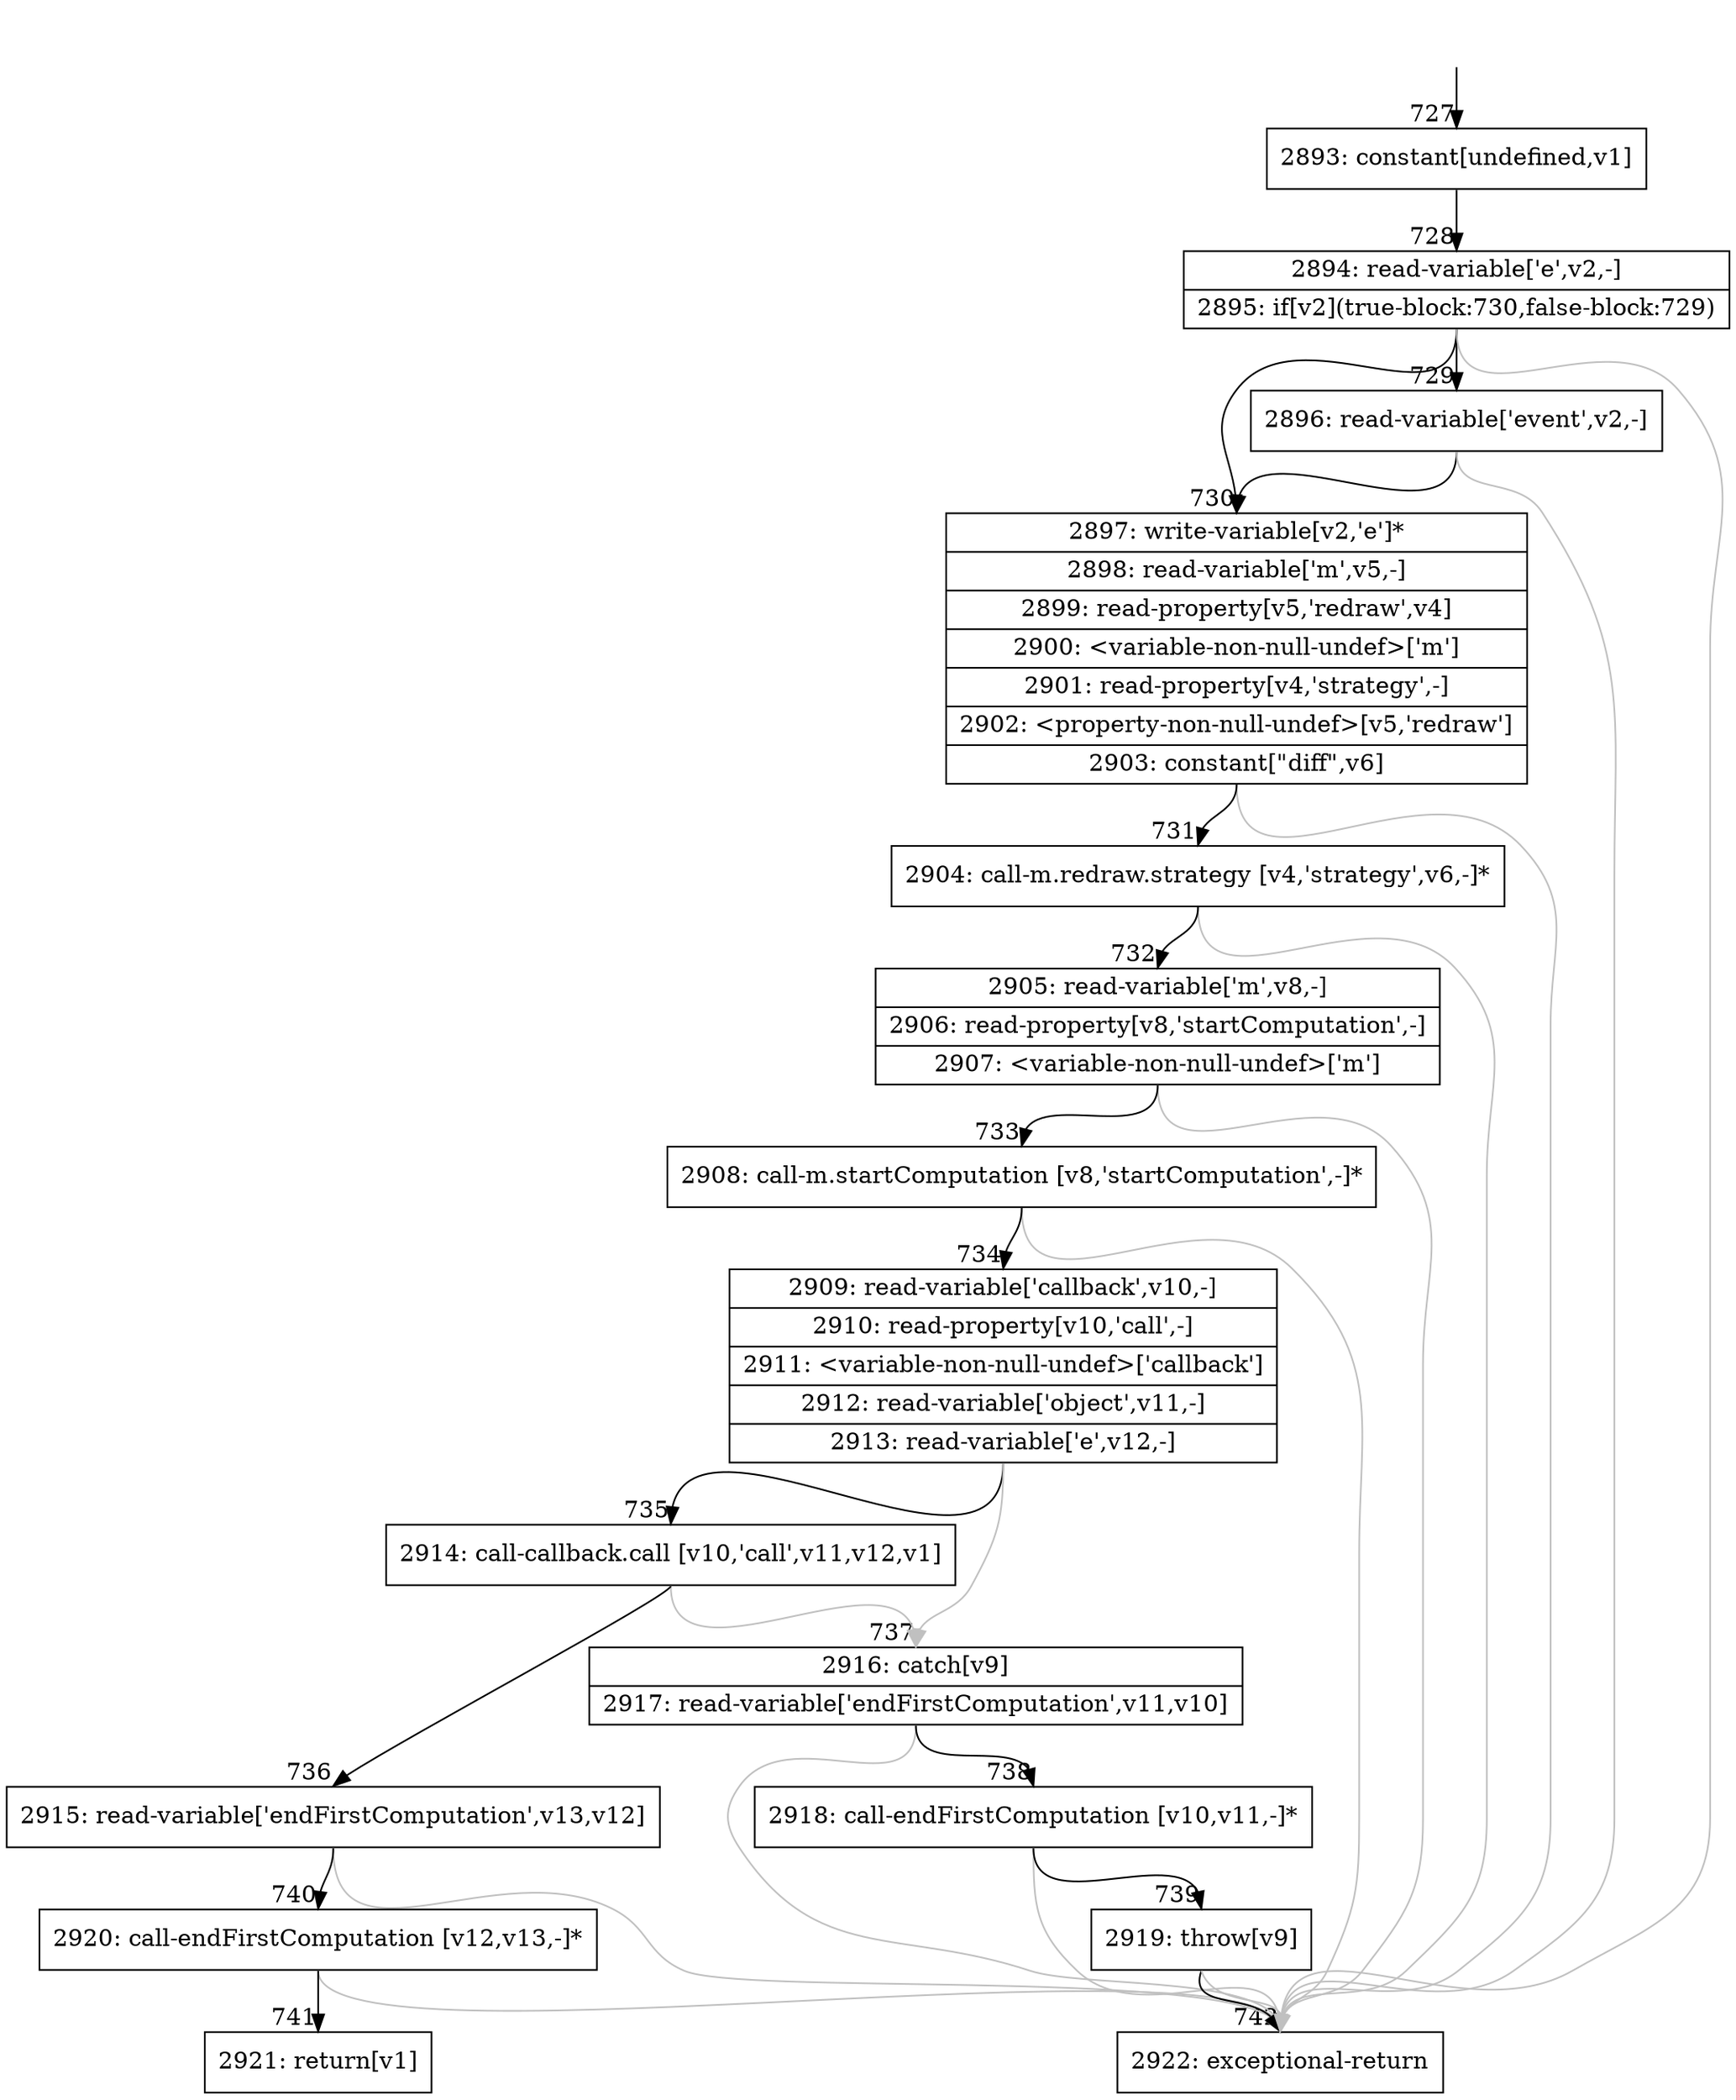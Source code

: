 digraph {
rankdir="TD"
BB_entry14[shape=none,label=""];
BB_entry14 -> BB727 [tailport=s, headport=n, headlabel="    727"]
BB727 [shape=record label="{2893: constant[undefined,v1]}" ] 
BB727 -> BB728 [tailport=s, headport=n, headlabel="      728"]
BB728 [shape=record label="{2894: read-variable['e',v2,-]|2895: if[v2](true-block:730,false-block:729)}" ] 
BB728 -> BB730 [tailport=s, headport=n, headlabel="      730"]
BB728 -> BB729 [tailport=s, headport=n, headlabel="      729"]
BB728 -> BB742 [tailport=s, headport=n, color=gray, headlabel="      742"]
BB729 [shape=record label="{2896: read-variable['event',v2,-]}" ] 
BB729 -> BB730 [tailport=s, headport=n]
BB729 -> BB742 [tailport=s, headport=n, color=gray]
BB730 [shape=record label="{2897: write-variable[v2,'e']*|2898: read-variable['m',v5,-]|2899: read-property[v5,'redraw',v4]|2900: \<variable-non-null-undef\>['m']|2901: read-property[v4,'strategy',-]|2902: \<property-non-null-undef\>[v5,'redraw']|2903: constant[\"diff\",v6]}" ] 
BB730 -> BB731 [tailport=s, headport=n, headlabel="      731"]
BB730 -> BB742 [tailport=s, headport=n, color=gray]
BB731 [shape=record label="{2904: call-m.redraw.strategy [v4,'strategy',v6,-]*}" ] 
BB731 -> BB732 [tailport=s, headport=n, headlabel="      732"]
BB731 -> BB742 [tailport=s, headport=n, color=gray]
BB732 [shape=record label="{2905: read-variable['m',v8,-]|2906: read-property[v8,'startComputation',-]|2907: \<variable-non-null-undef\>['m']}" ] 
BB732 -> BB733 [tailport=s, headport=n, headlabel="      733"]
BB732 -> BB742 [tailport=s, headport=n, color=gray]
BB733 [shape=record label="{2908: call-m.startComputation [v8,'startComputation',-]*}" ] 
BB733 -> BB734 [tailport=s, headport=n, headlabel="      734"]
BB733 -> BB742 [tailport=s, headport=n, color=gray]
BB734 [shape=record label="{2909: read-variable['callback',v10,-]|2910: read-property[v10,'call',-]|2911: \<variable-non-null-undef\>['callback']|2912: read-variable['object',v11,-]|2913: read-variable['e',v12,-]}" ] 
BB734 -> BB735 [tailport=s, headport=n, headlabel="      735"]
BB734 -> BB737 [tailport=s, headport=n, color=gray, headlabel="      737"]
BB735 [shape=record label="{2914: call-callback.call [v10,'call',v11,v12,v1]}" ] 
BB735 -> BB736 [tailport=s, headport=n, headlabel="      736"]
BB735 -> BB737 [tailport=s, headport=n, color=gray]
BB736 [shape=record label="{2915: read-variable['endFirstComputation',v13,v12]}" ] 
BB736 -> BB740 [tailport=s, headport=n, headlabel="      740"]
BB736 -> BB742 [tailport=s, headport=n, color=gray]
BB737 [shape=record label="{2916: catch[v9]|2917: read-variable['endFirstComputation',v11,v10]}" ] 
BB737 -> BB738 [tailport=s, headport=n, headlabel="      738"]
BB737 -> BB742 [tailport=s, headport=n, color=gray]
BB738 [shape=record label="{2918: call-endFirstComputation [v10,v11,-]*}" ] 
BB738 -> BB739 [tailport=s, headport=n, headlabel="      739"]
BB738 -> BB742 [tailport=s, headport=n, color=gray]
BB739 [shape=record label="{2919: throw[v9]}" ] 
BB739 -> BB742 [tailport=s, headport=n]
BB739 -> BB742 [tailport=s, headport=n, color=gray]
BB740 [shape=record label="{2920: call-endFirstComputation [v12,v13,-]*}" ] 
BB740 -> BB741 [tailport=s, headport=n, headlabel="      741"]
BB740 -> BB742 [tailport=s, headport=n, color=gray]
BB741 [shape=record label="{2921: return[v1]}" ] 
BB742 [shape=record label="{2922: exceptional-return}" ] 
//#$~ 484
}
